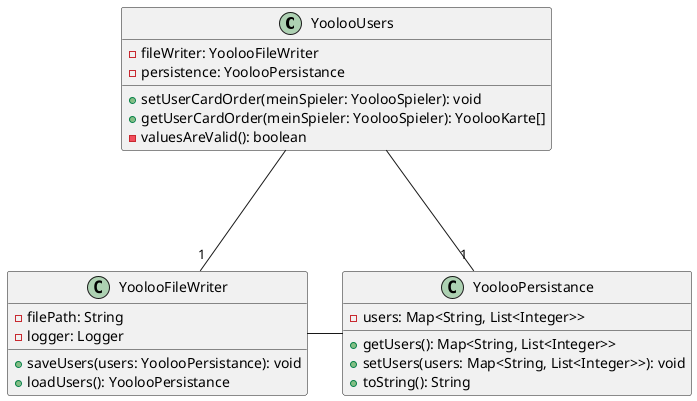 @startuml
class YoolooUsers {
- fileWriter: YoolooFileWriter
- persistence: YoolooPersistance
+ setUserCardOrder(meinSpieler: YoolooSpieler): void
+ getUserCardOrder(meinSpieler: YoolooSpieler): YoolooKarte[]
- valuesAreValid(): boolean
}

class YoolooFileWriter {
- filePath: String
- logger: Logger
+ saveUsers(users: YoolooPersistance): void
+ loadUsers(): YoolooPersistance
}

class YoolooPersistance {
- users: Map<String, List<Integer>>
+ getUsers(): Map<String, List<Integer>>
+ setUsers(users: Map<String, List<Integer>>): void
+ toString(): String
}

YoolooUsers --- "1" YoolooPersistance
YoolooFileWriter - YoolooPersistance
YoolooUsers --- "1" YoolooFileWriter
@enduml